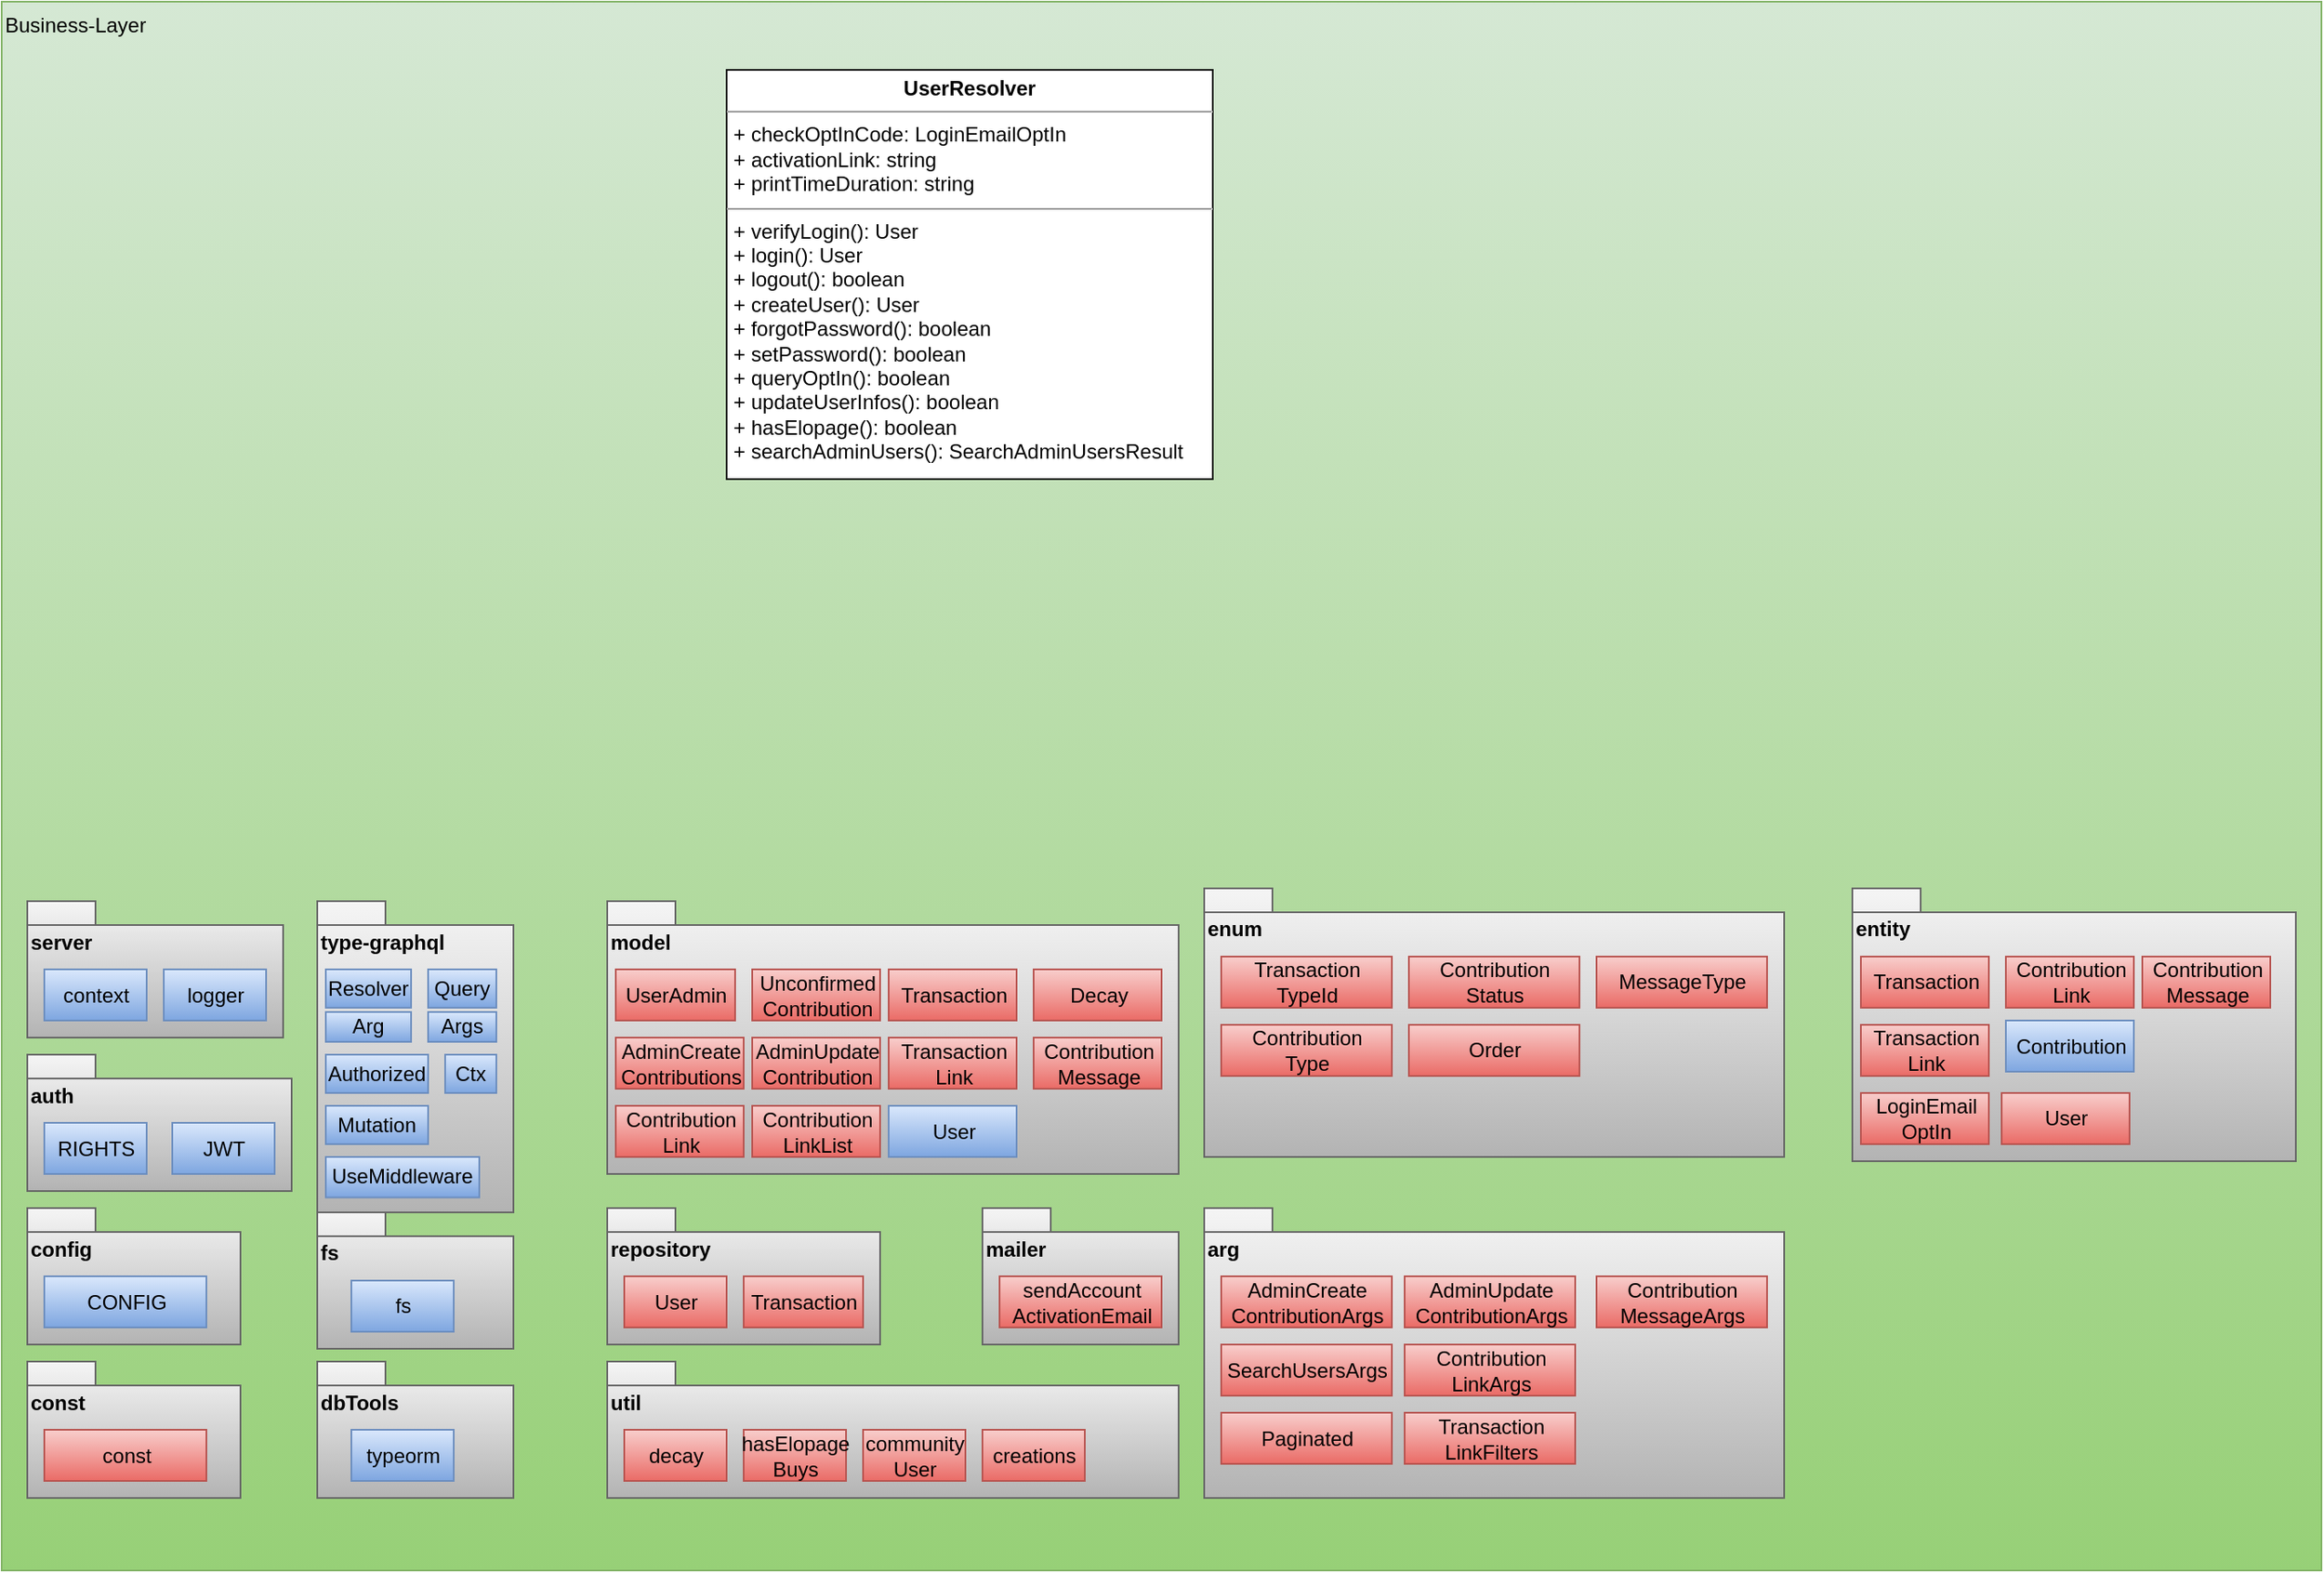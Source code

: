 <mxfile>
    <diagram id="ShO7q3t4R8ToIVqjYavh" name="Seite-1">
        <mxGraphModel dx="1022" dy="800" grid="1" gridSize="10" guides="1" tooltips="1" connect="1" arrows="1" fold="1" page="1" pageScale="1" pageWidth="2336" pageHeight="1654" math="0" shadow="0">
            <root>
                <mxCell id="0"/>
                <mxCell id="1" parent="0"/>
                <mxCell id="2" value="Business-Layer" style="rounded=0;whiteSpace=wrap;html=1;fillColor=#d5e8d4;strokeColor=#82b366;gradientColor=#97d077;align=left;verticalAlign=top;" parent="1" vertex="1">
                    <mxGeometry x="40" y="80" width="1360" height="920" as="geometry"/>
                </mxCell>
                <mxCell id="15" value="server" style="shape=folder;fontStyle=1;spacingTop=10;tabWidth=40;tabHeight=14;tabPosition=left;html=1;align=left;verticalAlign=top;fillColor=#f5f5f5;gradientColor=#b3b3b3;strokeColor=#666666;" parent="1" vertex="1">
                    <mxGeometry x="55" y="607.5" width="150" height="80" as="geometry"/>
                </mxCell>
                <mxCell id="14" value="context" style="html=1;fillColor=#dae8fc;gradientColor=#7ea6e0;strokeColor=#6c8ebf;" parent="1" vertex="1">
                    <mxGeometry x="65" y="647.5" width="60" height="30" as="geometry"/>
                </mxCell>
                <mxCell id="16" value="logger" style="html=1;fillColor=#dae8fc;gradientColor=#7ea6e0;strokeColor=#6c8ebf;" parent="1" vertex="1">
                    <mxGeometry x="135" y="647.5" width="60" height="30" as="geometry"/>
                </mxCell>
                <mxCell id="17" value="model" style="shape=folder;fontStyle=1;spacingTop=10;tabWidth=40;tabHeight=14;tabPosition=left;html=1;align=left;verticalAlign=top;fillColor=#f5f5f5;gradientColor=#b3b3b3;strokeColor=#666666;" parent="1" vertex="1">
                    <mxGeometry x="395" y="607.5" width="335" height="160" as="geometry"/>
                </mxCell>
                <mxCell id="18" value="UserAdmin" style="html=1;fillColor=#f8cecc;gradientColor=#ea6b66;strokeColor=#b85450;" parent="1" vertex="1">
                    <mxGeometry x="400" y="647.5" width="70" height="30" as="geometry"/>
                </mxCell>
                <mxCell id="19" value="Unconfirmed&lt;br&gt;Contribution" style="html=1;fillColor=#f8cecc;gradientColor=#ea6b66;strokeColor=#b85450;" parent="1" vertex="1">
                    <mxGeometry x="480" y="647.5" width="75" height="30" as="geometry"/>
                </mxCell>
                <mxCell id="20" value="AdminCreate&lt;br&gt;Contributions" style="html=1;fillColor=#f8cecc;gradientColor=#ea6b66;strokeColor=#b85450;" parent="1" vertex="1">
                    <mxGeometry x="400" y="687.5" width="75" height="30" as="geometry"/>
                </mxCell>
                <mxCell id="21" value="AdminUpdate&lt;br&gt;Contribution" style="html=1;fillColor=#f8cecc;gradientColor=#ea6b66;strokeColor=#b85450;" parent="1" vertex="1">
                    <mxGeometry x="480" y="687.5" width="75" height="30" as="geometry"/>
                </mxCell>
                <mxCell id="22" value="Contribution&lt;br&gt;Link" style="html=1;fillColor=#f8cecc;gradientColor=#ea6b66;strokeColor=#b85450;" parent="1" vertex="1">
                    <mxGeometry x="400" y="727.5" width="75" height="30" as="geometry"/>
                </mxCell>
                <mxCell id="23" value="Contribution&lt;br&gt;LinkList" style="html=1;fillColor=#f8cecc;gradientColor=#ea6b66;strokeColor=#b85450;" parent="1" vertex="1">
                    <mxGeometry x="480" y="727.5" width="75" height="30" as="geometry"/>
                </mxCell>
                <mxCell id="24" value="auth" style="shape=folder;fontStyle=1;spacingTop=10;tabWidth=40;tabHeight=14;tabPosition=left;html=1;align=left;verticalAlign=top;fillColor=#f5f5f5;gradientColor=#b3b3b3;strokeColor=#666666;" parent="1" vertex="1">
                    <mxGeometry x="55" y="697.5" width="155" height="80" as="geometry"/>
                </mxCell>
                <mxCell id="25" value="RIGHTS" style="html=1;fillColor=#dae8fc;gradientColor=#7ea6e0;strokeColor=#6c8ebf;" parent="1" vertex="1">
                    <mxGeometry x="65" y="737.5" width="60" height="30" as="geometry"/>
                </mxCell>
                <mxCell id="26" value="repository" style="shape=folder;fontStyle=1;spacingTop=10;tabWidth=40;tabHeight=14;tabPosition=left;html=1;align=left;verticalAlign=top;fillColor=#f5f5f5;gradientColor=#b3b3b3;strokeColor=#666666;" parent="1" vertex="1">
                    <mxGeometry x="395" y="787.5" width="160" height="80" as="geometry"/>
                </mxCell>
                <mxCell id="27" value="User" style="html=1;fillColor=#f8cecc;gradientColor=#ea6b66;strokeColor=#b85450;" parent="1" vertex="1">
                    <mxGeometry x="405" y="827.5" width="60" height="30" as="geometry"/>
                </mxCell>
                <mxCell id="28" value="arg" style="shape=folder;fontStyle=1;spacingTop=10;tabWidth=40;tabHeight=14;tabPosition=left;html=1;align=left;verticalAlign=top;fillColor=#f5f5f5;gradientColor=#b3b3b3;strokeColor=#666666;" parent="1" vertex="1">
                    <mxGeometry x="745" y="787.5" width="340" height="170" as="geometry"/>
                </mxCell>
                <mxCell id="29" value="AdminCreate&lt;br&gt;ContributionArgs" style="html=1;fillColor=#f8cecc;gradientColor=#ea6b66;strokeColor=#b85450;" parent="1" vertex="1">
                    <mxGeometry x="755" y="827.5" width="100" height="30" as="geometry"/>
                </mxCell>
                <mxCell id="30" value="AdminUpdate&lt;br&gt;ContributionArgs" style="html=1;fillColor=#f8cecc;gradientColor=#ea6b66;strokeColor=#b85450;" parent="1" vertex="1">
                    <mxGeometry x="862.5" y="827.5" width="100" height="30" as="geometry"/>
                </mxCell>
                <mxCell id="32" value="SearchUsersArgs" style="html=1;fillColor=#f8cecc;gradientColor=#ea6b66;strokeColor=#b85450;" parent="1" vertex="1">
                    <mxGeometry x="755" y="867.5" width="100" height="30" as="geometry"/>
                </mxCell>
                <mxCell id="33" value="Contribution&lt;br&gt;LinkArgs" style="html=1;fillColor=#f8cecc;gradientColor=#ea6b66;strokeColor=#b85450;" parent="1" vertex="1">
                    <mxGeometry x="862.5" y="867.5" width="100" height="30" as="geometry"/>
                </mxCell>
                <mxCell id="34" value="entity" style="shape=folder;fontStyle=1;spacingTop=10;tabWidth=40;tabHeight=14;tabPosition=left;html=1;align=left;verticalAlign=top;fillColor=#f5f5f5;gradientColor=#b3b3b3;strokeColor=#666666;" parent="1" vertex="1">
                    <mxGeometry x="1125" y="600" width="260" height="160" as="geometry"/>
                </mxCell>
                <mxCell id="35" value="Transaction" style="html=1;fillColor=#f8cecc;gradientColor=#ea6b66;strokeColor=#b85450;" parent="1" vertex="1">
                    <mxGeometry x="1130" y="640" width="75" height="30" as="geometry"/>
                </mxCell>
                <mxCell id="36" value="Contribution&lt;br&gt;Link" style="html=1;fillColor=#f8cecc;gradientColor=#ea6b66;strokeColor=#b85450;" parent="1" vertex="1">
                    <mxGeometry x="1215" y="640" width="75" height="30" as="geometry"/>
                </mxCell>
                <mxCell id="37" value="Transaction&lt;br&gt;Link" style="html=1;fillColor=#f8cecc;gradientColor=#ea6b66;strokeColor=#b85450;" parent="1" vertex="1">
                    <mxGeometry x="1130" y="680" width="75" height="30" as="geometry"/>
                </mxCell>
                <mxCell id="38" value="Transaction" style="html=1;fillColor=#f8cecc;gradientColor=#ea6b66;strokeColor=#b85450;" parent="1" vertex="1">
                    <mxGeometry x="560" y="647.5" width="75" height="30" as="geometry"/>
                </mxCell>
                <mxCell id="39" value="Transaction&lt;br&gt;Link" style="html=1;fillColor=#f8cecc;gradientColor=#ea6b66;strokeColor=#b85450;" parent="1" vertex="1">
                    <mxGeometry x="560" y="687.5" width="75" height="30" as="geometry"/>
                </mxCell>
                <mxCell id="40" value="Transaction" style="html=1;fillColor=#f8cecc;gradientColor=#ea6b66;strokeColor=#b85450;" parent="1" vertex="1">
                    <mxGeometry x="475" y="827.5" width="70" height="30" as="geometry"/>
                </mxCell>
                <mxCell id="41" value="util" style="shape=folder;fontStyle=1;spacingTop=10;tabWidth=40;tabHeight=14;tabPosition=left;html=1;align=left;verticalAlign=top;fillColor=#f5f5f5;gradientColor=#b3b3b3;strokeColor=#666666;" parent="1" vertex="1">
                    <mxGeometry x="395" y="877.5" width="335" height="80" as="geometry"/>
                </mxCell>
                <mxCell id="42" value="decay" style="html=1;fillColor=#f8cecc;gradientColor=#ea6b66;strokeColor=#b85450;" parent="1" vertex="1">
                    <mxGeometry x="405" y="917.5" width="60" height="30" as="geometry"/>
                </mxCell>
                <mxCell id="43" value="Contribution" style="html=1;fillColor=#dae8fc;gradientColor=#7ea6e0;strokeColor=#6c8ebf;" parent="1" vertex="1">
                    <mxGeometry x="1215" y="677.5" width="75" height="30" as="geometry"/>
                </mxCell>
                <mxCell id="44" value="hasElopage&lt;br&gt;Buys" style="html=1;fillColor=#f8cecc;gradientColor=#ea6b66;strokeColor=#b85450;" parent="1" vertex="1">
                    <mxGeometry x="475" y="917.5" width="60" height="30" as="geometry"/>
                </mxCell>
                <mxCell id="45" value="LoginEmail&lt;br&gt;OptIn" style="html=1;fillColor=#f8cecc;gradientColor=#ea6b66;strokeColor=#b85450;" parent="1" vertex="1">
                    <mxGeometry x="1130" y="720" width="75" height="30" as="geometry"/>
                </mxCell>
                <mxCell id="46" value="User" style="html=1;fillColor=#f8cecc;gradientColor=#ea6b66;strokeColor=#b85450;" parent="1" vertex="1">
                    <mxGeometry x="1212.5" y="720" width="75" height="30" as="geometry"/>
                </mxCell>
                <mxCell id="47" value="User" style="html=1;fillColor=#dae8fc;gradientColor=#7ea6e0;strokeColor=#6c8ebf;" parent="1" vertex="1">
                    <mxGeometry x="560" y="727.5" width="75" height="30" as="geometry"/>
                </mxCell>
                <mxCell id="48" value="enum" style="shape=folder;fontStyle=1;spacingTop=10;tabWidth=40;tabHeight=14;tabPosition=left;html=1;align=left;verticalAlign=top;fillColor=#f5f5f5;gradientColor=#b3b3b3;strokeColor=#666666;" parent="1" vertex="1">
                    <mxGeometry x="745" y="600" width="340" height="157.5" as="geometry"/>
                </mxCell>
                <mxCell id="49" value="Transaction&lt;br&gt;TypeId" style="html=1;fillColor=#f8cecc;gradientColor=#ea6b66;strokeColor=#b85450;" parent="1" vertex="1">
                    <mxGeometry x="755" y="640" width="100" height="30" as="geometry"/>
                </mxCell>
                <mxCell id="50" value="Contribution&lt;br&gt;Type" style="html=1;fillColor=#f8cecc;gradientColor=#ea6b66;strokeColor=#b85450;" parent="1" vertex="1">
                    <mxGeometry x="755" y="680" width="100" height="30" as="geometry"/>
                </mxCell>
                <mxCell id="51" value="Contribution&lt;br&gt;Status" style="html=1;fillColor=#f8cecc;gradientColor=#ea6b66;strokeColor=#b85450;" parent="1" vertex="1">
                    <mxGeometry x="865" y="640" width="100" height="30" as="geometry"/>
                </mxCell>
                <mxCell id="52" value="Decay" style="html=1;fillColor=#f8cecc;gradientColor=#ea6b66;strokeColor=#b85450;" parent="1" vertex="1">
                    <mxGeometry x="645" y="647.5" width="75" height="30" as="geometry"/>
                </mxCell>
                <mxCell id="53" value="Paginated" style="html=1;fillColor=#f8cecc;gradientColor=#ea6b66;strokeColor=#b85450;" parent="1" vertex="1">
                    <mxGeometry x="755" y="907.5" width="100" height="30" as="geometry"/>
                </mxCell>
                <mxCell id="54" value="Transaction&lt;br&gt;LinkFilters" style="html=1;fillColor=#f8cecc;gradientColor=#ea6b66;strokeColor=#b85450;" parent="1" vertex="1">
                    <mxGeometry x="862.5" y="907.5" width="100" height="30" as="geometry"/>
                </mxCell>
                <mxCell id="55" value="Order" style="html=1;fillColor=#f8cecc;gradientColor=#ea6b66;strokeColor=#b85450;" parent="1" vertex="1">
                    <mxGeometry x="865" y="680" width="100" height="30" as="geometry"/>
                </mxCell>
                <mxCell id="56" value="community&lt;br&gt;User" style="html=1;fillColor=#f8cecc;gradientColor=#ea6b66;strokeColor=#b85450;" parent="1" vertex="1">
                    <mxGeometry x="545" y="917.5" width="60" height="30" as="geometry"/>
                </mxCell>
                <mxCell id="59" value="mailer" style="shape=folder;fontStyle=1;spacingTop=10;tabWidth=40;tabHeight=14;tabPosition=left;html=1;align=left;verticalAlign=top;fillColor=#f5f5f5;gradientColor=#b3b3b3;strokeColor=#666666;" parent="1" vertex="1">
                    <mxGeometry x="615" y="787.5" width="115" height="80" as="geometry"/>
                </mxCell>
                <mxCell id="60" value="sendAccount&lt;br&gt;ActivationEmail" style="html=1;fillColor=#f8cecc;gradientColor=#ea6b66;strokeColor=#b85450;" parent="1" vertex="1">
                    <mxGeometry x="625" y="827.5" width="95" height="30" as="geometry"/>
                </mxCell>
                <mxCell id="61" value="config" style="shape=folder;fontStyle=1;spacingTop=10;tabWidth=40;tabHeight=14;tabPosition=left;html=1;align=left;verticalAlign=top;fillColor=#f5f5f5;gradientColor=#b3b3b3;strokeColor=#666666;" parent="1" vertex="1">
                    <mxGeometry x="55" y="787.5" width="125" height="80" as="geometry"/>
                </mxCell>
                <mxCell id="62" value="CONFIG" style="html=1;fillColor=#dae8fc;gradientColor=#7ea6e0;strokeColor=#6c8ebf;" parent="1" vertex="1">
                    <mxGeometry x="65" y="827.5" width="95" height="30" as="geometry"/>
                </mxCell>
                <mxCell id="63" value="creations" style="html=1;fillColor=#f8cecc;gradientColor=#ea6b66;strokeColor=#b85450;" parent="1" vertex="1">
                    <mxGeometry x="615" y="917.5" width="60" height="30" as="geometry"/>
                </mxCell>
                <mxCell id="64" value="const" style="shape=folder;fontStyle=1;spacingTop=10;tabWidth=40;tabHeight=14;tabPosition=left;html=1;align=left;verticalAlign=top;fillColor=#f5f5f5;gradientColor=#b3b3b3;strokeColor=#666666;" parent="1" vertex="1">
                    <mxGeometry x="55" y="877.5" width="125" height="80" as="geometry"/>
                </mxCell>
                <mxCell id="65" value="const" style="html=1;fillColor=#f8cecc;gradientColor=#ea6b66;strokeColor=#b85450;" parent="1" vertex="1">
                    <mxGeometry x="65" y="917.5" width="95" height="30" as="geometry"/>
                </mxCell>
                <mxCell id="66" value="Contribution&lt;br&gt;Message" style="html=1;fillColor=#f8cecc;gradientColor=#ea6b66;strokeColor=#b85450;" parent="1" vertex="1">
                    <mxGeometry x="1295" y="640" width="75" height="30" as="geometry"/>
                </mxCell>
                <mxCell id="67" value="Contribution&lt;br&gt;MessageArgs" style="html=1;fillColor=#f8cecc;gradientColor=#ea6b66;strokeColor=#b85450;" parent="1" vertex="1">
                    <mxGeometry x="975" y="827.5" width="100" height="30" as="geometry"/>
                </mxCell>
                <mxCell id="68" value="MessageType" style="html=1;fillColor=#f8cecc;gradientColor=#ea6b66;strokeColor=#b85450;" parent="1" vertex="1">
                    <mxGeometry x="975" y="640" width="100" height="30" as="geometry"/>
                </mxCell>
                <mxCell id="69" value="Contribution&lt;br&gt;Message" style="html=1;fillColor=#f8cecc;gradientColor=#ea6b66;strokeColor=#b85450;" parent="1" vertex="1">
                    <mxGeometry x="645" y="687.5" width="75" height="30" as="geometry"/>
                </mxCell>
                <mxCell id="70" value="type-graphql" style="shape=folder;fontStyle=1;spacingTop=10;tabWidth=40;tabHeight=14;tabPosition=left;html=1;align=left;verticalAlign=top;fillColor=#f5f5f5;gradientColor=#b3b3b3;strokeColor=#666666;" parent="1" vertex="1">
                    <mxGeometry x="225" y="607.5" width="115" height="182.5" as="geometry"/>
                </mxCell>
                <mxCell id="72" value="dbTools" style="shape=folder;fontStyle=1;spacingTop=10;tabWidth=40;tabHeight=14;tabPosition=left;html=1;align=left;verticalAlign=top;fillColor=#f5f5f5;gradientColor=#b3b3b3;strokeColor=#666666;" parent="1" vertex="1">
                    <mxGeometry x="225" y="877.5" width="115" height="80" as="geometry"/>
                </mxCell>
                <mxCell id="73" value="typeorm" style="html=1;fillColor=#dae8fc;gradientColor=#7ea6e0;strokeColor=#6c8ebf;" parent="1" vertex="1">
                    <mxGeometry x="245" y="917.5" width="60" height="30" as="geometry"/>
                </mxCell>
                <mxCell id="75" value="&lt;p style=&quot;margin: 0px ; margin-top: 4px ; text-align: center&quot;&gt;&lt;b&gt;UserResolver&lt;/b&gt;&lt;/p&gt;&lt;hr size=&quot;1&quot;&gt;&lt;p style=&quot;margin: 0px ; margin-left: 4px&quot;&gt;+ checkOptInCode:&amp;nbsp;LoginEmailOptIn&lt;/p&gt;&lt;p style=&quot;margin: 0px ; margin-left: 4px&quot;&gt;+&amp;nbsp;activationLink: string&lt;/p&gt;&lt;p style=&quot;margin: 0px ; margin-left: 4px&quot;&gt;+&amp;nbsp;printTimeDuration: string&lt;/p&gt;&lt;hr size=&quot;1&quot;&gt;&lt;p style=&quot;margin: 0px ; margin-left: 4px&quot;&gt;+ verifyLogin(): User&lt;/p&gt;&lt;p style=&quot;margin: 0px ; margin-left: 4px&quot;&gt;+&amp;nbsp;login(): User&lt;/p&gt;&lt;p style=&quot;margin: 0px ; margin-left: 4px&quot;&gt;+&amp;nbsp;logout(): boolean&lt;/p&gt;&lt;p style=&quot;margin: 0px ; margin-left: 4px&quot;&gt;+&amp;nbsp;createUser(): User&lt;/p&gt;&lt;p style=&quot;margin: 0px ; margin-left: 4px&quot;&gt;+&amp;nbsp;forgotPassword(): boolean&lt;/p&gt;&lt;p style=&quot;margin: 0px ; margin-left: 4px&quot;&gt;+&amp;nbsp;setPassword(): boolean&lt;/p&gt;&lt;p style=&quot;margin: 0px ; margin-left: 4px&quot;&gt;+&amp;nbsp;queryOptIn(): boolean&lt;/p&gt;&lt;p style=&quot;margin: 0px ; margin-left: 4px&quot;&gt;+&amp;nbsp;updateUserInfos(): boolean&lt;/p&gt;&lt;p style=&quot;margin: 0px ; margin-left: 4px&quot;&gt;+&amp;nbsp;hasElopage(): boolean&lt;/p&gt;&lt;p style=&quot;margin: 0px ; margin-left: 4px&quot;&gt;+&amp;nbsp;searchAdminUsers():&amp;nbsp;SearchAdminUsersResult&lt;/p&gt;" style="verticalAlign=top;align=left;overflow=fill;fontSize=12;fontFamily=Helvetica;html=1;" parent="1" vertex="1">
                    <mxGeometry x="465" y="120" width="285" height="240" as="geometry"/>
                </mxCell>
                <mxCell id="76" value="Resolver" style="rounded=0;whiteSpace=wrap;html=1;fillColor=#dae8fc;gradientColor=#7ea6e0;strokeColor=#6c8ebf;" parent="1" vertex="1">
                    <mxGeometry x="230" y="647.5" width="50" height="22.5" as="geometry"/>
                </mxCell>
                <mxCell id="77" value="Query" style="rounded=0;whiteSpace=wrap;html=1;fillColor=#dae8fc;gradientColor=#7ea6e0;strokeColor=#6c8ebf;" parent="1" vertex="1">
                    <mxGeometry x="290" y="647.5" width="40" height="22.5" as="geometry"/>
                </mxCell>
                <mxCell id="78" value="UseMiddleware" style="rounded=0;whiteSpace=wrap;html=1;fillColor=#dae8fc;gradientColor=#7ea6e0;strokeColor=#6c8ebf;" parent="1" vertex="1">
                    <mxGeometry x="230" y="757.5" width="90" height="23.75" as="geometry"/>
                </mxCell>
                <mxCell id="79" value="Arg" style="rounded=0;whiteSpace=wrap;html=1;fillColor=#dae8fc;gradientColor=#7ea6e0;strokeColor=#6c8ebf;" parent="1" vertex="1">
                    <mxGeometry x="230" y="672.5" width="50" height="17.5" as="geometry"/>
                </mxCell>
                <mxCell id="80" value="Args" style="rounded=0;whiteSpace=wrap;html=1;fillColor=#dae8fc;gradientColor=#7ea6e0;strokeColor=#6c8ebf;" parent="1" vertex="1">
                    <mxGeometry x="290" y="672.5" width="40" height="17.5" as="geometry"/>
                </mxCell>
                <mxCell id="81" value="Authorized" style="rounded=0;whiteSpace=wrap;html=1;fillColor=#dae8fc;gradientColor=#7ea6e0;strokeColor=#6c8ebf;" parent="1" vertex="1">
                    <mxGeometry x="230" y="697.5" width="60" height="22.5" as="geometry"/>
                </mxCell>
                <mxCell id="82" value="Mutation" style="rounded=0;whiteSpace=wrap;html=1;fillColor=#dae8fc;gradientColor=#7ea6e0;strokeColor=#6c8ebf;" parent="1" vertex="1">
                    <mxGeometry x="230" y="727.5" width="60" height="22.5" as="geometry"/>
                </mxCell>
                <mxCell id="83" value="Ctx" style="rounded=0;whiteSpace=wrap;html=1;fillColor=#dae8fc;gradientColor=#7ea6e0;strokeColor=#6c8ebf;" parent="1" vertex="1">
                    <mxGeometry x="300" y="697.5" width="30" height="22.5" as="geometry"/>
                </mxCell>
                <mxCell id="84" value="fs" style="shape=folder;fontStyle=1;spacingTop=10;tabWidth=40;tabHeight=14;tabPosition=left;html=1;align=left;verticalAlign=top;fillColor=#f5f5f5;gradientColor=#b3b3b3;strokeColor=#666666;" vertex="1" parent="1">
                    <mxGeometry x="225" y="790" width="115" height="80" as="geometry"/>
                </mxCell>
                <mxCell id="85" value="fs" style="html=1;fillColor=#dae8fc;gradientColor=#7ea6e0;strokeColor=#6c8ebf;" vertex="1" parent="1">
                    <mxGeometry x="245" y="830" width="60" height="30" as="geometry"/>
                </mxCell>
                <mxCell id="86" value="JWT" style="html=1;fillColor=#dae8fc;gradientColor=#7ea6e0;strokeColor=#6c8ebf;" vertex="1" parent="1">
                    <mxGeometry x="140" y="737.5" width="60" height="30" as="geometry"/>
                </mxCell>
            </root>
        </mxGraphModel>
    </diagram>
</mxfile>